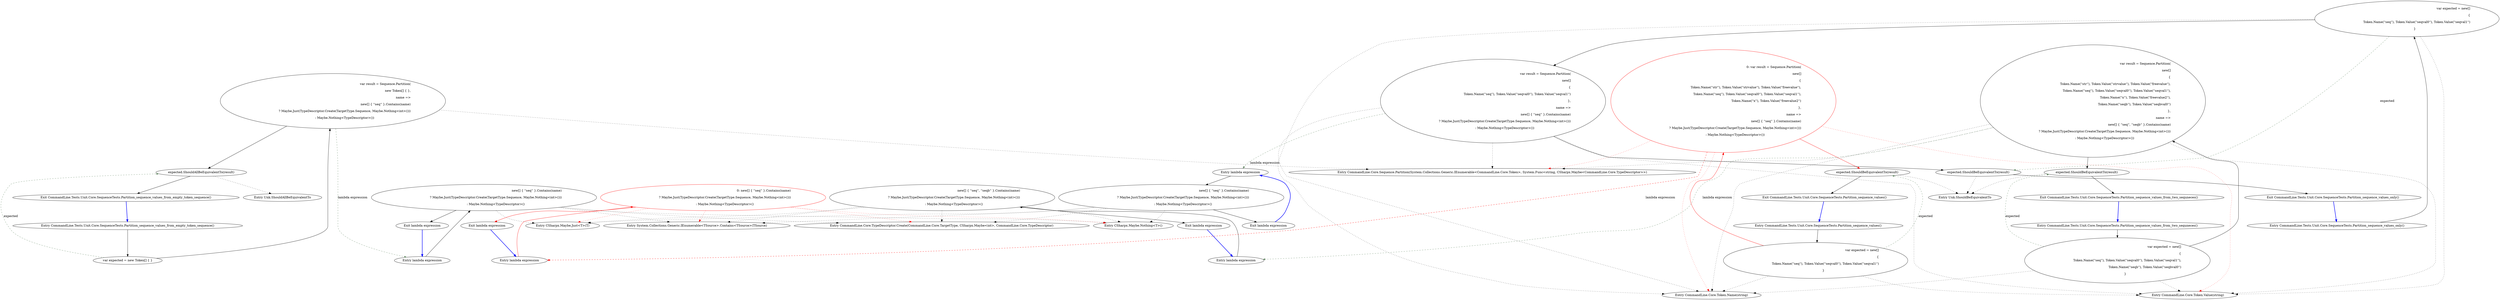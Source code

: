 digraph  {
m0_10 [cluster="System.Collections.Generic.IEnumerable<TSource>.Contains<TSource>(TSource)", file="Program.cs", label="Entry System.Collections.Generic.IEnumerable<TSource>.Contains<TSource>(TSource)", span="0-0"];
m0_5 [cluster="CommandLine.Core.Sequence.Partition(System.Collections.Generic.IEnumerable<CommandLine.Core.Token>, System.Func<string, CSharpx.Maybe<CommandLine.Core.TypeDescriptor>>)", file="Program.cs", label="Entry CommandLine.Core.Sequence.Partition(System.Collections.Generic.IEnumerable<CommandLine.Core.Token>, System.Func<string, CSharpx.Maybe<CommandLine.Core.TypeDescriptor>>)", span="12-12"];
m0_12 [cluster="CommandLine.Core.TypeDescriptor.Create(CommandLine.Core.TargetType, CSharpx.Maybe<int>, CommandLine.Core.TypeDescriptor)", file="Program.cs", label="Entry CommandLine.Core.TypeDescriptor.Create(CommandLine.Core.TargetType, CSharpx.Maybe<int>, CommandLine.Core.TypeDescriptor)", span="35-35"];
m0_13 [cluster="CSharpx.Maybe.Just<T>(T)", file="Program.cs", label="Entry CSharpx.Maybe.Just<T>(T)", span="124-124"];
m0_6 [cluster="Unk.ShouldAllBeEquivalentTo", file="Program.cs", label="Entry Unk.ShouldAllBeEquivalentTo", span=""];
m0_38 [cluster="lambda expression", file="Program.cs", label="Entry lambda expression", span="88-91"];
m0_7 [cluster="lambda expression", file="Program.cs", label="Entry lambda expression", span="19-22"];
m0_8 [cluster="lambda expression", file="Program.cs", label="new[] { ''seq'' }.Contains(name)\r\n                        ? Maybe.Just(TypeDescriptor.Create(TargetType.Sequence, Maybe.Nothing<int>()))\r\n                        : Maybe.Nothing<TypeDescriptor>()", span="20-22"];
m0_9 [cluster="lambda expression", file="Program.cs", label="Exit lambda expression", span="19-22"];
m0_22 [cluster="lambda expression", file="Program.cs", label="Entry lambda expression", span="42-45"];
m0_23 [cluster="lambda expression", color=red, community=0, file="Program.cs", label="0: new[] { ''seq'' }.Contains(name)\r\n                        ? Maybe.Just(TypeDescriptor.Create(TargetType.Sequence, Maybe.Nothing<int>()))\r\n                        : Maybe.Nothing<TypeDescriptor>()", span="43-45"];
m0_24 [cluster="lambda expression", file="Program.cs", label="Exit lambda expression", span="42-45"];
m0_30 [cluster="lambda expression", file="Program.cs", label="Entry lambda expression", span="67-70"];
m0_31 [cluster="lambda expression", file="Program.cs", label="new[] { ''seq'', ''seqb'' }.Contains(name)\r\n                        ? Maybe.Just(TypeDescriptor.Create(TargetType.Sequence, Maybe.Nothing<int>()))\r\n                        : Maybe.Nothing<TypeDescriptor>()", span="68-70"];
m0_32 [cluster="lambda expression", file="Program.cs", label="Exit lambda expression", span="67-70"];
m0_39 [cluster="lambda expression", file="Program.cs", label="new[] { ''seq'' }.Contains(name)\r\n                        ? Maybe.Just(TypeDescriptor.Create(TargetType.Sequence, Maybe.Nothing<int>()))\r\n                        : Maybe.Nothing<TypeDescriptor>()", span="89-91"];
m0_40 [cluster="lambda expression", file="Program.cs", label="Exit lambda expression", span="88-91"];
m0_14 [cluster="CommandLine.Tests.Unit.Core.SequenceTests.Partition_sequence_values()", file="Program.cs", label="Entry CommandLine.Tests.Unit.Core.SequenceTests.Partition_sequence_values()", span="28-28"];
m0_15 [cluster="CommandLine.Tests.Unit.Core.SequenceTests.Partition_sequence_values()", file="Program.cs", label="var expected = new[]\r\n                {\r\n                    Token.Name(''seq''), Token.Value(''seqval0''), Token.Value(''seqval1'')\r\n                }", span="30-33"];
m0_16 [cluster="CommandLine.Tests.Unit.Core.SequenceTests.Partition_sequence_values()", color=red, community=0, file="Program.cs", label="0: var result = Sequence.Partition(\r\n                new[]\r\n                    {\r\n                        Token.Name(''str''), Token.Value(''strvalue''), Token.Value(''freevalue''),\r\n                        Token.Name(''seq''), Token.Value(''seqval0''), Token.Value(''seqval1''),\r\n                        Token.Name(''x''), Token.Value(''freevalue2'')\r\n                    },\r\n                name =>\r\n                    new[] { ''seq'' }.Contains(name)\r\n                        ? Maybe.Just(TypeDescriptor.Create(TargetType.Sequence, Maybe.Nothing<int>()))\r\n                        : Maybe.Nothing<TypeDescriptor>())", span="35-45"];
m0_17 [cluster="CommandLine.Tests.Unit.Core.SequenceTests.Partition_sequence_values()", file="Program.cs", label="expected.ShouldBeEquivalentTo(result)", span="47-47"];
m0_18 [cluster="CommandLine.Tests.Unit.Core.SequenceTests.Partition_sequence_values()", file="Program.cs", label="Exit CommandLine.Tests.Unit.Core.SequenceTests.Partition_sequence_values()", span="28-28"];
m0_11 [cluster="CSharpx.Maybe.Nothing<T>()", file="Program.cs", label="Entry CSharpx.Maybe.Nothing<T>()", span="116-116"];
m0_0 [cluster="CommandLine.Tests.Unit.Core.SequenceTests.Partition_sequence_values_from_empty_token_sequence()", file="Program.cs", label="Entry CommandLine.Tests.Unit.Core.SequenceTests.Partition_sequence_values_from_empty_token_sequence()", span="13-13"];
m0_1 [cluster="CommandLine.Tests.Unit.Core.SequenceTests.Partition_sequence_values_from_empty_token_sequence()", file="Program.cs", label="var expected = new Token[] { }", span="15-15"];
m0_2 [cluster="CommandLine.Tests.Unit.Core.SequenceTests.Partition_sequence_values_from_empty_token_sequence()", file="Program.cs", label="var result = Sequence.Partition(\r\n                new Token[] { },\r\n                name =>\r\n                    new[] { ''seq'' }.Contains(name)\r\n                        ? Maybe.Just(TypeDescriptor.Create(TargetType.Sequence, Maybe.Nothing<int>()))\r\n                        : Maybe.Nothing<TypeDescriptor>())", span="17-22"];
m0_3 [cluster="CommandLine.Tests.Unit.Core.SequenceTests.Partition_sequence_values_from_empty_token_sequence()", file="Program.cs", label="expected.ShouldAllBeEquivalentTo(result)", span="24-24"];
m0_4 [cluster="CommandLine.Tests.Unit.Core.SequenceTests.Partition_sequence_values_from_empty_token_sequence()", file="Program.cs", label="Exit CommandLine.Tests.Unit.Core.SequenceTests.Partition_sequence_values_from_empty_token_sequence()", span="13-13"];
m0_19 [cluster="CommandLine.Core.Token.Name(string)", file="Program.cs", label="Entry CommandLine.Core.Token.Name(string)", span="19-19"];
m0_33 [cluster="CommandLine.Tests.Unit.Core.SequenceTests.Partition_sequence_values_only()", file="Program.cs", label="Entry CommandLine.Tests.Unit.Core.SequenceTests.Partition_sequence_values_only()", span="76-76"];
m0_34 [cluster="CommandLine.Tests.Unit.Core.SequenceTests.Partition_sequence_values_only()", file="Program.cs", label="var expected = new[]\r\n                {\r\n                    Token.Name(''seq''), Token.Value(''seqval0''), Token.Value(''seqval1'')\r\n                }", span="78-81"];
m0_35 [cluster="CommandLine.Tests.Unit.Core.SequenceTests.Partition_sequence_values_only()", file="Program.cs", label="var result = Sequence.Partition(\r\n                new[]\r\n                    {\r\n                        Token.Name(''seq''), Token.Value(''seqval0''), Token.Value(''seqval1'')\r\n                    },\r\n                name =>\r\n                    new[] { ''seq'' }.Contains(name)\r\n                        ? Maybe.Just(TypeDescriptor.Create(TargetType.Sequence, Maybe.Nothing<int>()))\r\n                        : Maybe.Nothing<TypeDescriptor>())", span="83-91"];
m0_36 [cluster="CommandLine.Tests.Unit.Core.SequenceTests.Partition_sequence_values_only()", file="Program.cs", label="expected.ShouldBeEquivalentTo(result)", span="93-93"];
m0_37 [cluster="CommandLine.Tests.Unit.Core.SequenceTests.Partition_sequence_values_only()", file="Program.cs", label="Exit CommandLine.Tests.Unit.Core.SequenceTests.Partition_sequence_values_only()", span="76-76"];
m0_20 [cluster="CommandLine.Core.Token.Value(string)", file="Program.cs", label="Entry CommandLine.Core.Token.Value(string)", span="24-24"];
m0_21 [cluster="Unk.ShouldBeEquivalentTo", file="Program.cs", label="Entry Unk.ShouldBeEquivalentTo", span=""];
m0_25 [cluster="CommandLine.Tests.Unit.Core.SequenceTests.Partition_sequence_values_from_two_sequneces()", file="Program.cs", label="Entry CommandLine.Tests.Unit.Core.SequenceTests.Partition_sequence_values_from_two_sequneces()", span="51-51"];
m0_26 [cluster="CommandLine.Tests.Unit.Core.SequenceTests.Partition_sequence_values_from_two_sequneces()", file="Program.cs", label="var expected = new[]\r\n                {\r\n                    Token.Name(''seq''), Token.Value(''seqval0''), Token.Value(''seqval1''),\r\n                    Token.Name(''seqb''), Token.Value(''seqbval0'')\r\n                }", span="53-57"];
m0_27 [cluster="CommandLine.Tests.Unit.Core.SequenceTests.Partition_sequence_values_from_two_sequneces()", file="Program.cs", label="var result = Sequence.Partition(\r\n                new[]\r\n                    {\r\n                        Token.Name(''str''), Token.Value(''strvalue''), Token.Value(''freevalue''),\r\n                        Token.Name(''seq''), Token.Value(''seqval0''), Token.Value(''seqval1''),\r\n                        Token.Name(''x''), Token.Value(''freevalue2''),\r\n                        Token.Name(''seqb''), Token.Value(''seqbval0'')\r\n                    },\r\n                name =>\r\n                    new[] { ''seq'', ''seqb'' }.Contains(name)\r\n                        ? Maybe.Just(TypeDescriptor.Create(TargetType.Sequence, Maybe.Nothing<int>()))\r\n                        : Maybe.Nothing<TypeDescriptor>())", span="59-70"];
m0_28 [cluster="CommandLine.Tests.Unit.Core.SequenceTests.Partition_sequence_values_from_two_sequneces()", file="Program.cs", label="expected.ShouldBeEquivalentTo(result)", span="72-72"];
m0_29 [cluster="CommandLine.Tests.Unit.Core.SequenceTests.Partition_sequence_values_from_two_sequneces()", file="Program.cs", label="Exit CommandLine.Tests.Unit.Core.SequenceTests.Partition_sequence_values_from_two_sequneces()", span="51-51"];
m0_38 -> m0_39  [key=0, style=solid];
m0_7 -> m0_8  [key=0, style=solid];
m0_8 -> m0_9  [key=0, style=solid];
m0_8 -> m0_10  [key=2, style=dotted];
m0_8 -> m0_11  [key=2, style=dotted];
m0_8 -> m0_12  [key=2, style=dotted];
m0_8 -> m0_13  [key=2, style=dotted];
m0_9 -> m0_7  [color=blue, key=0, style=bold];
m0_22 -> m0_23  [color=red, key=0, style=solid];
m0_23 -> m0_24  [color=red, key=0, style=solid];
m0_23 -> m0_10  [color=red, key=2, style=dotted];
m0_23 -> m0_11  [color=red, key=2, style=dotted];
m0_23 -> m0_12  [color=red, key=2, style=dotted];
m0_23 -> m0_13  [color=red, key=2, style=dotted];
m0_24 -> m0_22  [color=blue, key=0, style=bold];
m0_30 -> m0_31  [key=0, style=solid];
m0_31 -> m0_32  [key=0, style=solid];
m0_31 -> m0_10  [key=2, style=dotted];
m0_31 -> m0_11  [key=2, style=dotted];
m0_31 -> m0_12  [key=2, style=dotted];
m0_31 -> m0_13  [key=2, style=dotted];
m0_32 -> m0_30  [color=blue, key=0, style=bold];
m0_39 -> m0_40  [key=0, style=solid];
m0_39 -> m0_10  [key=2, style=dotted];
m0_39 -> m0_11  [key=2, style=dotted];
m0_39 -> m0_12  [key=2, style=dotted];
m0_39 -> m0_13  [key=2, style=dotted];
m0_40 -> m0_38  [color=blue, key=0, style=bold];
m0_14 -> m0_15  [key=0, style=solid];
m0_15 -> m0_16  [color=red, key=0, style=solid];
m0_15 -> m0_19  [key=2, style=dotted];
m0_15 -> m0_20  [key=2, style=dotted];
m0_15 -> m0_17  [color=darkseagreen4, key=1, label=expected, style=dashed];
m0_16 -> m0_17  [color=red, key=0, style=solid];
m0_16 -> m0_19  [color=red, key=2, style=dotted];
m0_16 -> m0_20  [color=red, key=2, style=dotted];
m0_16 -> m0_5  [color=red, key=2, style=dotted];
m0_16 -> m0_22  [color=red, key=1, label="lambda expression", style=dashed];
m0_17 -> m0_18  [key=0, style=solid];
m0_17 -> m0_21  [key=2, style=dotted];
m0_18 -> m0_14  [color=blue, key=0, style=bold];
m0_0 -> m0_1  [key=0, style=solid];
m0_1 -> m0_2  [key=0, style=solid];
m0_1 -> m0_3  [color=darkseagreen4, key=1, label=expected, style=dashed];
m0_2 -> m0_3  [key=0, style=solid];
m0_2 -> m0_5  [key=2, style=dotted];
m0_2 -> m0_7  [color=darkseagreen4, key=1, label="lambda expression", style=dashed];
m0_3 -> m0_4  [key=0, style=solid];
m0_3 -> m0_6  [key=2, style=dotted];
m0_4 -> m0_0  [color=blue, key=0, style=bold];
m0_33 -> m0_34  [key=0, style=solid];
m0_34 -> m0_35  [key=0, style=solid];
m0_34 -> m0_19  [key=2, style=dotted];
m0_34 -> m0_20  [key=2, style=dotted];
m0_34 -> m0_36  [color=darkseagreen4, key=1, label=expected, style=dashed];
m0_35 -> m0_36  [key=0, style=solid];
m0_35 -> m0_19  [key=2, style=dotted];
m0_35 -> m0_20  [key=2, style=dotted];
m0_35 -> m0_5  [key=2, style=dotted];
m0_35 -> m0_38  [color=darkseagreen4, key=1, label="lambda expression", style=dashed];
m0_36 -> m0_37  [key=0, style=solid];
m0_36 -> m0_21  [key=2, style=dotted];
m0_37 -> m0_33  [color=blue, key=0, style=bold];
m0_25 -> m0_26  [key=0, style=solid];
m0_26 -> m0_27  [key=0, style=solid];
m0_26 -> m0_19  [key=2, style=dotted];
m0_26 -> m0_20  [key=2, style=dotted];
m0_26 -> m0_28  [color=darkseagreen4, key=1, label=expected, style=dashed];
m0_27 -> m0_28  [key=0, style=solid];
m0_27 -> m0_19  [key=2, style=dotted];
m0_27 -> m0_20  [key=2, style=dotted];
m0_27 -> m0_5  [key=2, style=dotted];
m0_27 -> m0_30  [color=darkseagreen4, key=1, label="lambda expression", style=dashed];
m0_28 -> m0_29  [key=0, style=solid];
m0_28 -> m0_21  [key=2, style=dotted];
m0_29 -> m0_25  [color=blue, key=0, style=bold];
}
